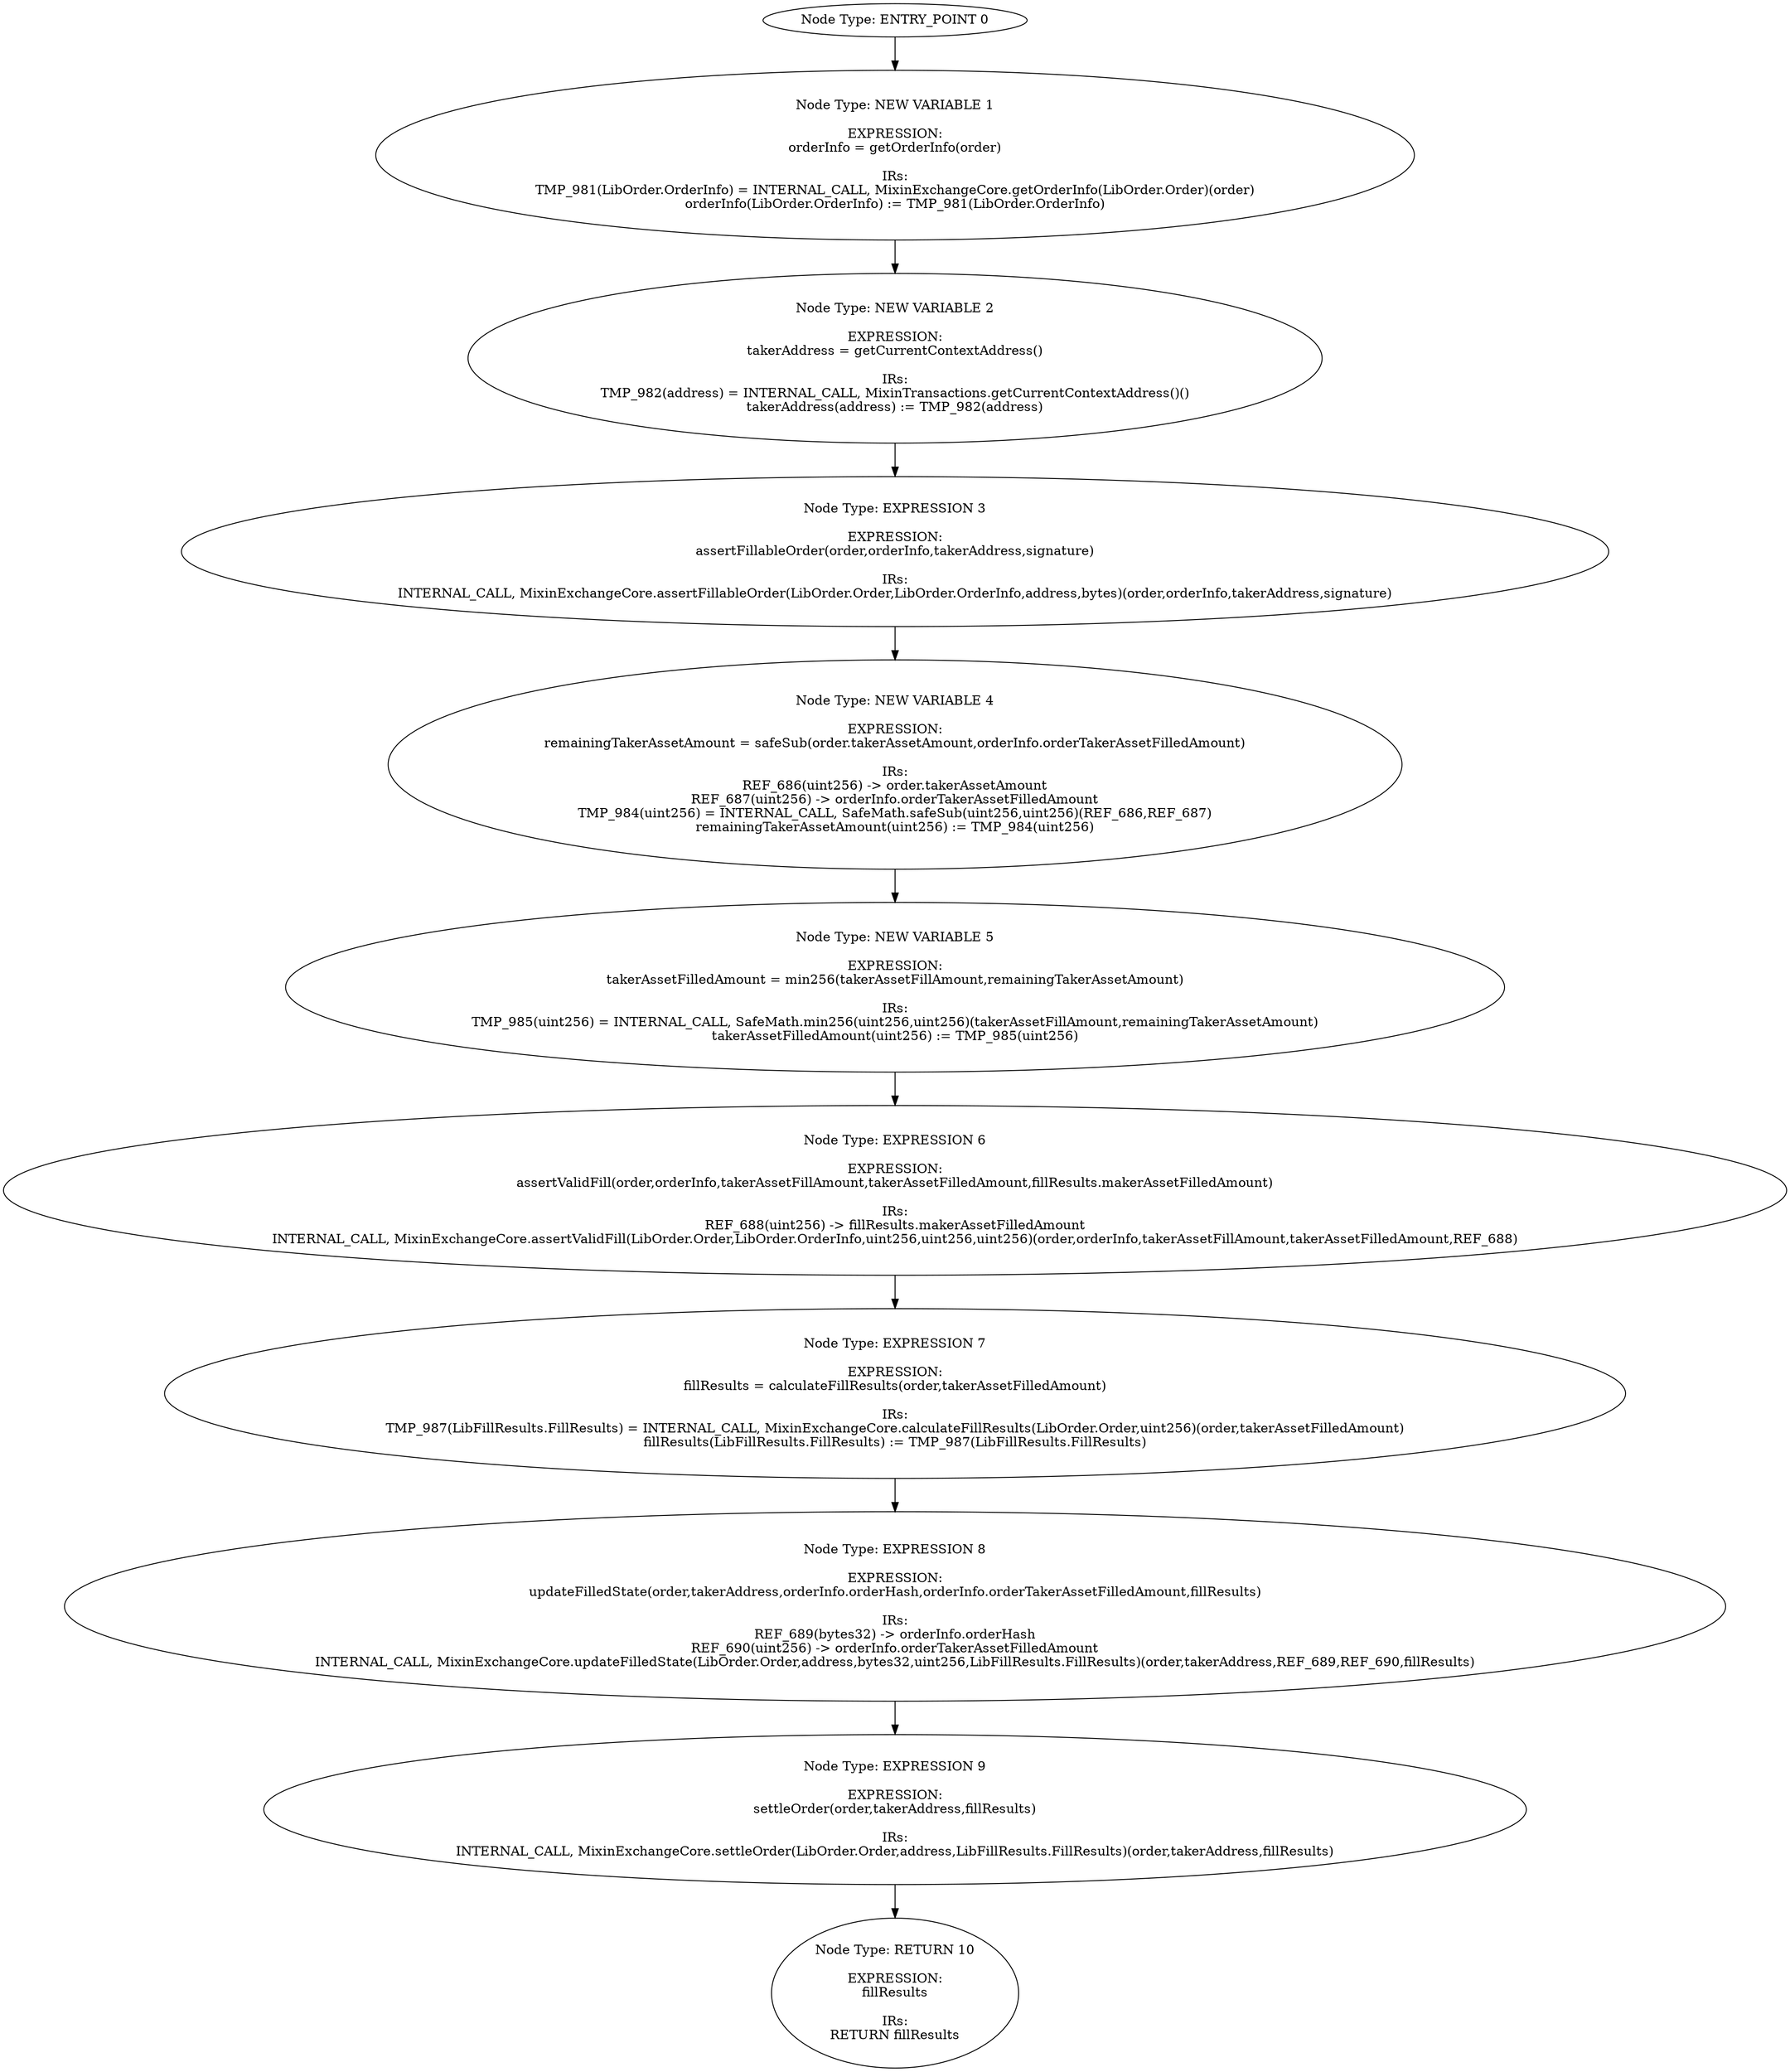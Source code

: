 digraph{
0[label="Node Type: ENTRY_POINT 0
"];
0->1;
1[label="Node Type: NEW VARIABLE 1

EXPRESSION:
orderInfo = getOrderInfo(order)

IRs:
TMP_981(LibOrder.OrderInfo) = INTERNAL_CALL, MixinExchangeCore.getOrderInfo(LibOrder.Order)(order)
orderInfo(LibOrder.OrderInfo) := TMP_981(LibOrder.OrderInfo)"];
1->2;
2[label="Node Type: NEW VARIABLE 2

EXPRESSION:
takerAddress = getCurrentContextAddress()

IRs:
TMP_982(address) = INTERNAL_CALL, MixinTransactions.getCurrentContextAddress()()
takerAddress(address) := TMP_982(address)"];
2->3;
3[label="Node Type: EXPRESSION 3

EXPRESSION:
assertFillableOrder(order,orderInfo,takerAddress,signature)

IRs:
INTERNAL_CALL, MixinExchangeCore.assertFillableOrder(LibOrder.Order,LibOrder.OrderInfo,address,bytes)(order,orderInfo,takerAddress,signature)"];
3->4;
4[label="Node Type: NEW VARIABLE 4

EXPRESSION:
remainingTakerAssetAmount = safeSub(order.takerAssetAmount,orderInfo.orderTakerAssetFilledAmount)

IRs:
REF_686(uint256) -> order.takerAssetAmount
REF_687(uint256) -> orderInfo.orderTakerAssetFilledAmount
TMP_984(uint256) = INTERNAL_CALL, SafeMath.safeSub(uint256,uint256)(REF_686,REF_687)
remainingTakerAssetAmount(uint256) := TMP_984(uint256)"];
4->5;
5[label="Node Type: NEW VARIABLE 5

EXPRESSION:
takerAssetFilledAmount = min256(takerAssetFillAmount,remainingTakerAssetAmount)

IRs:
TMP_985(uint256) = INTERNAL_CALL, SafeMath.min256(uint256,uint256)(takerAssetFillAmount,remainingTakerAssetAmount)
takerAssetFilledAmount(uint256) := TMP_985(uint256)"];
5->6;
6[label="Node Type: EXPRESSION 6

EXPRESSION:
assertValidFill(order,orderInfo,takerAssetFillAmount,takerAssetFilledAmount,fillResults.makerAssetFilledAmount)

IRs:
REF_688(uint256) -> fillResults.makerAssetFilledAmount
INTERNAL_CALL, MixinExchangeCore.assertValidFill(LibOrder.Order,LibOrder.OrderInfo,uint256,uint256,uint256)(order,orderInfo,takerAssetFillAmount,takerAssetFilledAmount,REF_688)"];
6->7;
7[label="Node Type: EXPRESSION 7

EXPRESSION:
fillResults = calculateFillResults(order,takerAssetFilledAmount)

IRs:
TMP_987(LibFillResults.FillResults) = INTERNAL_CALL, MixinExchangeCore.calculateFillResults(LibOrder.Order,uint256)(order,takerAssetFilledAmount)
fillResults(LibFillResults.FillResults) := TMP_987(LibFillResults.FillResults)"];
7->8;
8[label="Node Type: EXPRESSION 8

EXPRESSION:
updateFilledState(order,takerAddress,orderInfo.orderHash,orderInfo.orderTakerAssetFilledAmount,fillResults)

IRs:
REF_689(bytes32) -> orderInfo.orderHash
REF_690(uint256) -> orderInfo.orderTakerAssetFilledAmount
INTERNAL_CALL, MixinExchangeCore.updateFilledState(LibOrder.Order,address,bytes32,uint256,LibFillResults.FillResults)(order,takerAddress,REF_689,REF_690,fillResults)"];
8->9;
9[label="Node Type: EXPRESSION 9

EXPRESSION:
settleOrder(order,takerAddress,fillResults)

IRs:
INTERNAL_CALL, MixinExchangeCore.settleOrder(LibOrder.Order,address,LibFillResults.FillResults)(order,takerAddress,fillResults)"];
9->10;
10[label="Node Type: RETURN 10

EXPRESSION:
fillResults

IRs:
RETURN fillResults"];
}
